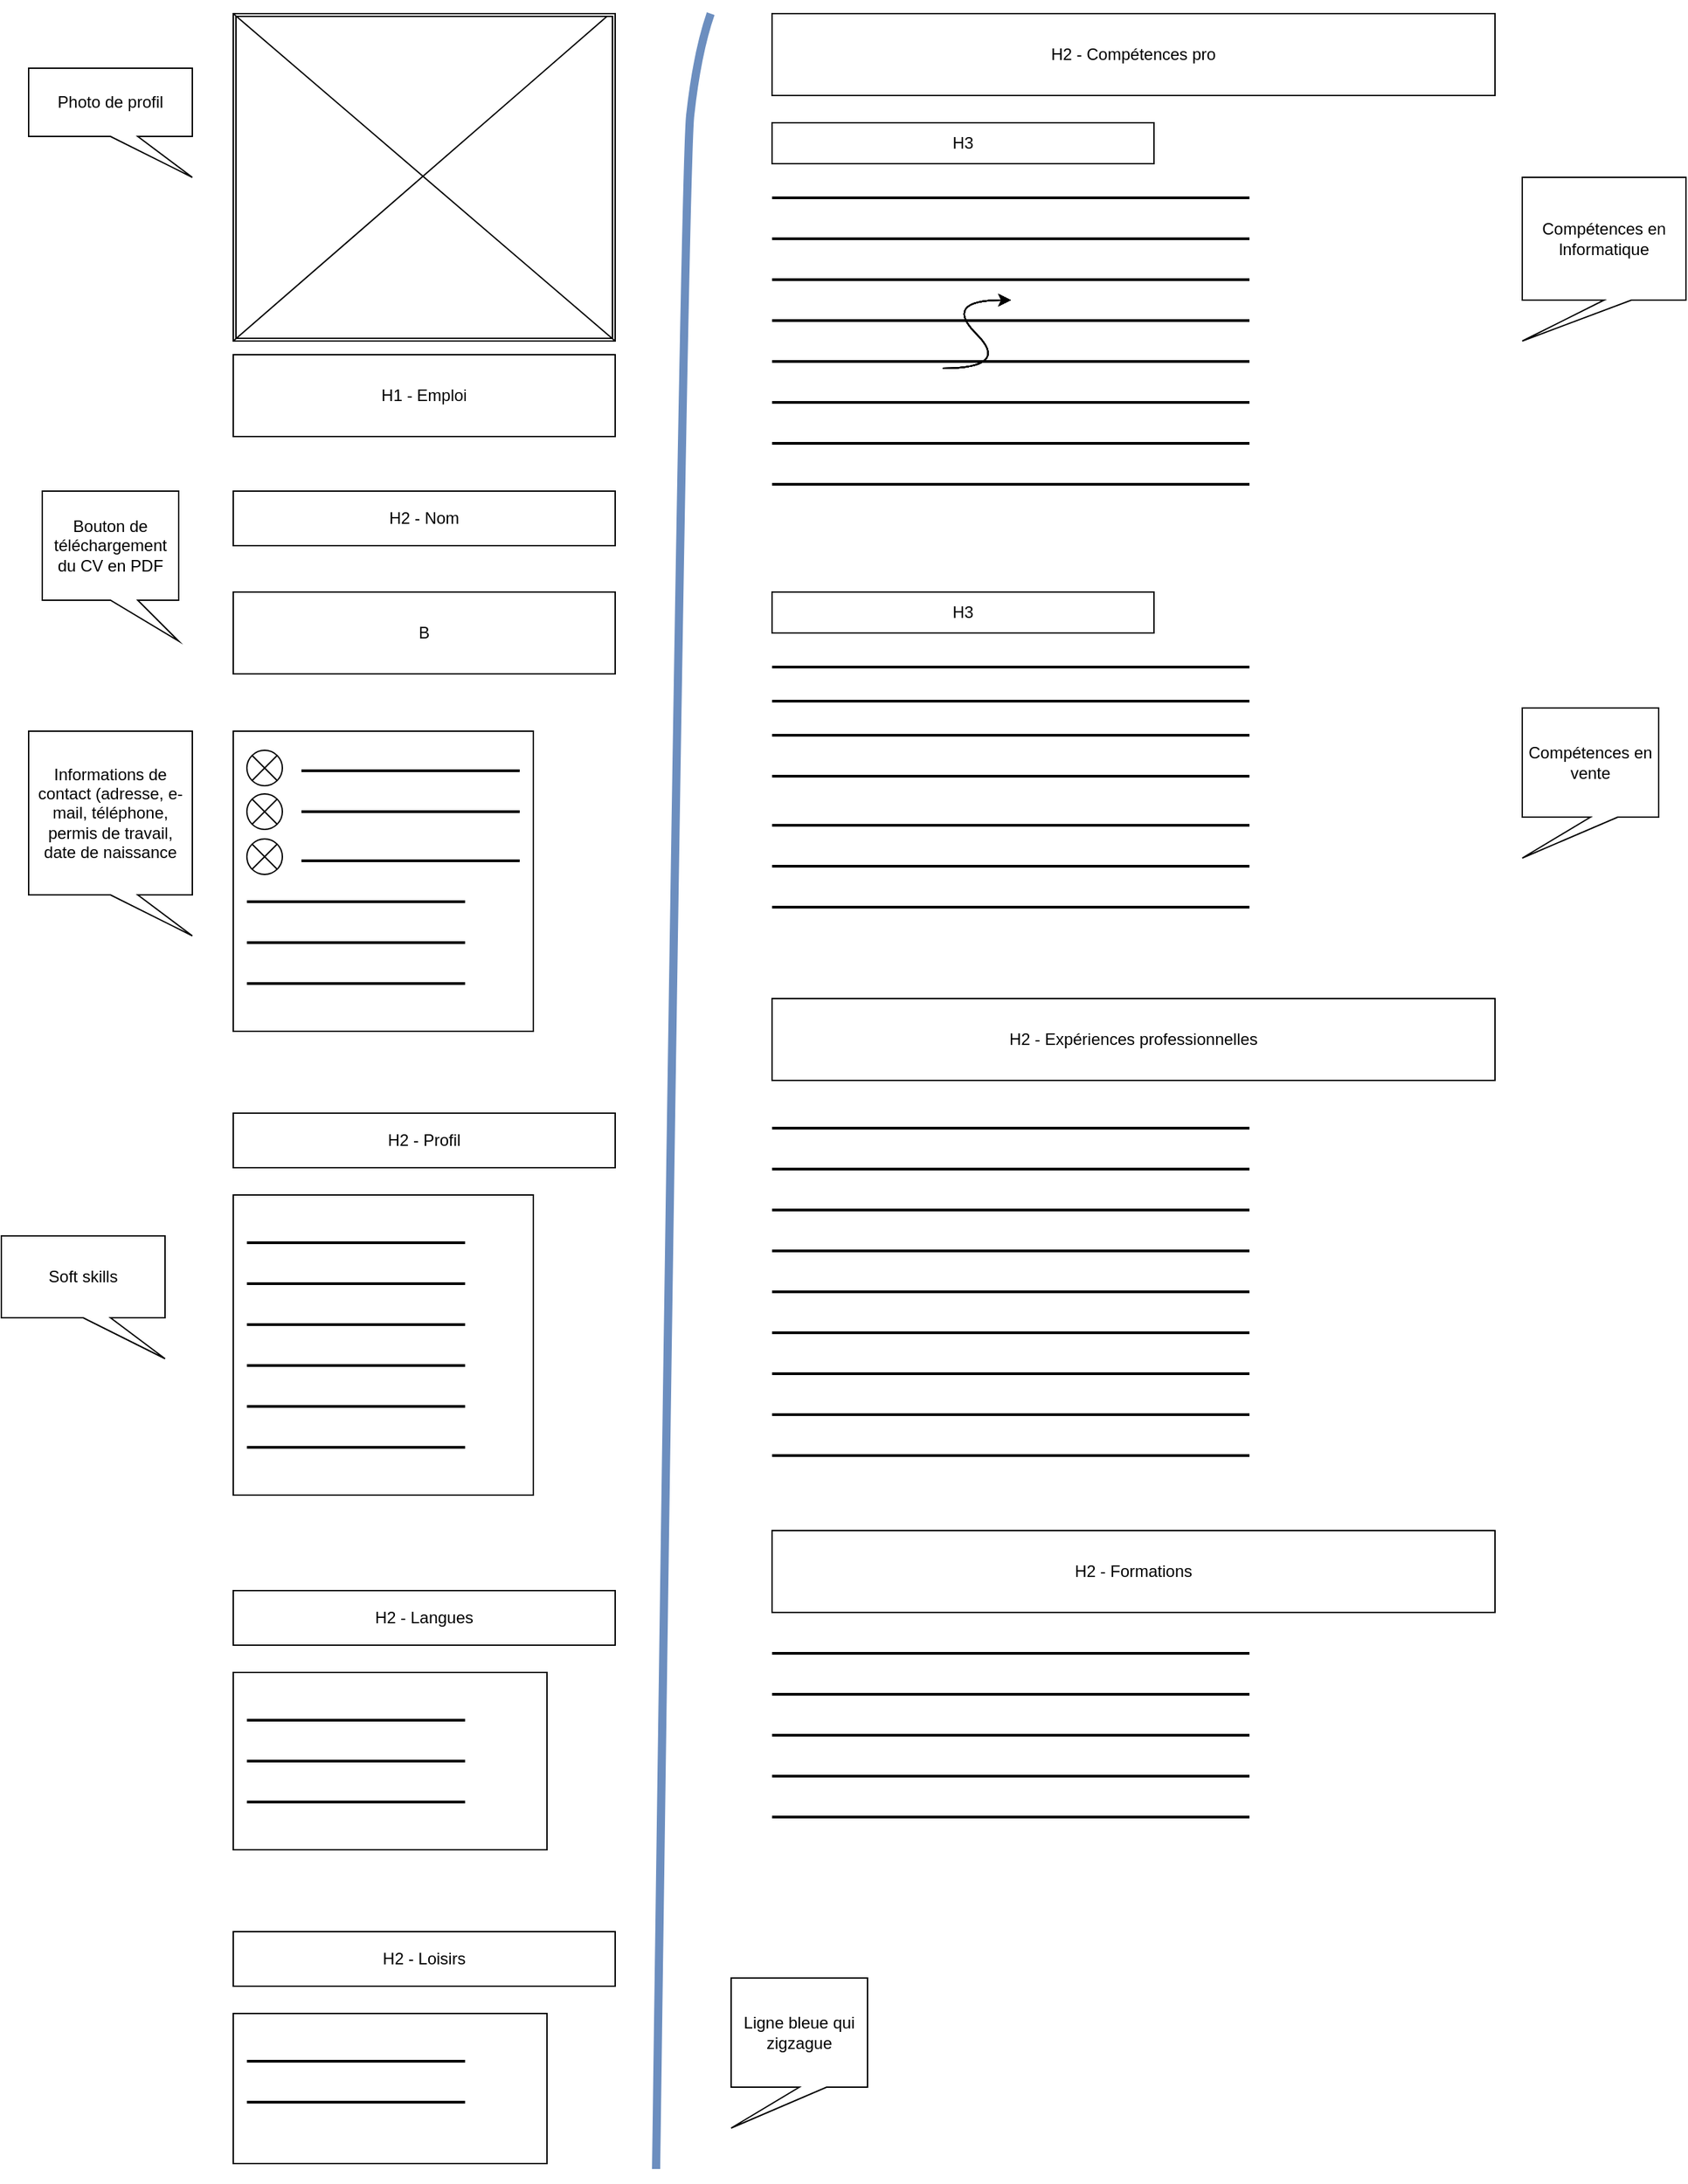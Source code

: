 <mxfile version="20.8.20" type="github">
  <diagram name="Page-1" id="1KevMGaUwc12stQSihPz">
    <mxGraphModel dx="2284" dy="737" grid="1" gridSize="10" guides="1" tooltips="1" connect="1" arrows="1" fold="1" page="1" pageScale="1" pageWidth="850" pageHeight="1100" math="0" shadow="0">
      <root>
        <mxCell id="0" />
        <mxCell id="1" parent="0" />
        <mxCell id="AbDWLXvCetcpgCDr8WIA-4" value="" style="rounded=0;whiteSpace=wrap;html=1;fillColor=none;strokeColor=none;" parent="1" vertex="1">
          <mxGeometry width="300" height="1600" as="geometry" />
        </mxCell>
        <mxCell id="7jnl_gE7uze0uzX-0y81-2" value="" style="shape=ext;double=1;rounded=0;whiteSpace=wrap;html=1;" parent="1" vertex="1">
          <mxGeometry x="10" y="10" width="280" height="240" as="geometry" />
        </mxCell>
        <mxCell id="7jnl_gE7uze0uzX-0y81-3" value="" style="endArrow=none;html=1;rounded=0;entryX=0.979;entryY=0.008;entryDx=0;entryDy=0;entryPerimeter=0;" parent="1" target="7jnl_gE7uze0uzX-0y81-2" edge="1">
          <mxGeometry width="50" height="50" relative="1" as="geometry">
            <mxPoint x="10" y="250" as="sourcePoint" />
            <mxPoint x="690" y="260" as="targetPoint" />
            <Array as="points">
              <mxPoint x="10" y="250" />
            </Array>
          </mxGeometry>
        </mxCell>
        <mxCell id="7jnl_gE7uze0uzX-0y81-4" value="" style="endArrow=none;html=1;rounded=0;entryX=0;entryY=0;entryDx=0;entryDy=0;exitX=1;exitY=1;exitDx=0;exitDy=0;" parent="1" source="7jnl_gE7uze0uzX-0y81-2" target="7jnl_gE7uze0uzX-0y81-2" edge="1">
          <mxGeometry width="50" height="50" relative="1" as="geometry">
            <mxPoint x="660" y="250" as="sourcePoint" />
            <mxPoint x="710" y="200" as="targetPoint" />
          </mxGeometry>
        </mxCell>
        <mxCell id="7jnl_gE7uze0uzX-0y81-11" value="" style="whiteSpace=wrap;html=1;aspect=fixed;" parent="1" vertex="1">
          <mxGeometry x="10" y="536" width="220" height="220" as="geometry" />
        </mxCell>
        <mxCell id="7jnl_gE7uze0uzX-0y81-5" value="" style="line;strokeWidth=2;html=1;" parent="1" vertex="1">
          <mxGeometry x="20" y="656" width="160" height="10" as="geometry" />
        </mxCell>
        <mxCell id="7jnl_gE7uze0uzX-0y81-6" value="" style="line;strokeWidth=2;html=1;" parent="1" vertex="1">
          <mxGeometry x="60" y="626" width="160" height="10" as="geometry" />
        </mxCell>
        <mxCell id="7jnl_gE7uze0uzX-0y81-8" value="H2 - Compétences pro" style="rounded=0;whiteSpace=wrap;html=1;" parent="1" vertex="1">
          <mxGeometry x="405" y="10" width="530" height="60" as="geometry" />
        </mxCell>
        <mxCell id="7jnl_gE7uze0uzX-0y81-9" value="H1 - Emploi" style="rounded=0;whiteSpace=wrap;html=1;" parent="1" vertex="1">
          <mxGeometry x="10" y="260" width="280" height="60" as="geometry" />
        </mxCell>
        <mxCell id="7jnl_gE7uze0uzX-0y81-10" value="H2 - Nom" style="rounded=0;whiteSpace=wrap;html=1;" parent="1" vertex="1">
          <mxGeometry x="10" y="360" width="280" height="40" as="geometry" />
        </mxCell>
        <mxCell id="7jnl_gE7uze0uzX-0y81-12" value="" style="line;strokeWidth=2;html=1;" parent="1" vertex="1">
          <mxGeometry x="60" y="560" width="160" height="10" as="geometry" />
        </mxCell>
        <mxCell id="7jnl_gE7uze0uzX-0y81-13" value="" style="line;strokeWidth=2;html=1;" parent="1" vertex="1">
          <mxGeometry x="60" y="590" width="160" height="10" as="geometry" />
        </mxCell>
        <mxCell id="7jnl_gE7uze0uzX-0y81-14" value="H2 - Expériences professionnelles" style="rounded=0;whiteSpace=wrap;html=1;" parent="1" vertex="1">
          <mxGeometry x="405" y="732" width="530" height="60" as="geometry" />
        </mxCell>
        <mxCell id="7jnl_gE7uze0uzX-0y81-15" value="H2 - Formations" style="rounded=0;whiteSpace=wrap;html=1;" parent="1" vertex="1">
          <mxGeometry x="405" y="1122" width="530" height="60" as="geometry" />
        </mxCell>
        <mxCell id="7jnl_gE7uze0uzX-0y81-18" value="" style="line;strokeWidth=2;html=1;" parent="1" vertex="1">
          <mxGeometry x="20" y="686" width="160" height="10" as="geometry" />
        </mxCell>
        <mxCell id="7jnl_gE7uze0uzX-0y81-20" value="" style="line;strokeWidth=2;html=1;" parent="1" vertex="1">
          <mxGeometry x="20" y="716" width="160" height="10" as="geometry" />
        </mxCell>
        <mxCell id="7jnl_gE7uze0uzX-0y81-21" style="edgeStyle=orthogonalEdgeStyle;rounded=0;orthogonalLoop=1;jettySize=auto;html=1;exitX=0.5;exitY=1;exitDx=0;exitDy=0;" parent="1" source="7jnl_gE7uze0uzX-0y81-11" target="7jnl_gE7uze0uzX-0y81-11" edge="1">
          <mxGeometry relative="1" as="geometry" />
        </mxCell>
        <mxCell id="7jnl_gE7uze0uzX-0y81-22" value="H2 - Profil" style="rounded=0;whiteSpace=wrap;html=1;" parent="1" vertex="1">
          <mxGeometry x="10" y="816" width="280" height="40" as="geometry" />
        </mxCell>
        <mxCell id="7jnl_gE7uze0uzX-0y81-23" value="" style="whiteSpace=wrap;html=1;aspect=fixed;" parent="1" vertex="1">
          <mxGeometry x="10" y="876" width="220" height="220" as="geometry" />
        </mxCell>
        <mxCell id="7jnl_gE7uze0uzX-0y81-24" value="" style="line;strokeWidth=2;html=1;" parent="1" vertex="1">
          <mxGeometry x="20" y="906" width="160" height="10" as="geometry" />
        </mxCell>
        <mxCell id="7jnl_gE7uze0uzX-0y81-25" value="" style="line;strokeWidth=2;html=1;" parent="1" vertex="1">
          <mxGeometry x="20" y="936" width="160" height="10" as="geometry" />
        </mxCell>
        <mxCell id="7jnl_gE7uze0uzX-0y81-26" value="" style="line;strokeWidth=2;html=1;" parent="1" vertex="1">
          <mxGeometry x="20" y="966" width="160" height="10" as="geometry" />
        </mxCell>
        <mxCell id="7jnl_gE7uze0uzX-0y81-27" value="" style="line;strokeWidth=2;html=1;" parent="1" vertex="1">
          <mxGeometry x="20" y="996" width="160" height="10" as="geometry" />
        </mxCell>
        <mxCell id="7jnl_gE7uze0uzX-0y81-28" value="" style="line;strokeWidth=2;html=1;" parent="1" vertex="1">
          <mxGeometry x="20" y="1026" width="160" height="10" as="geometry" />
        </mxCell>
        <mxCell id="7jnl_gE7uze0uzX-0y81-29" value="" style="line;strokeWidth=2;html=1;" parent="1" vertex="1">
          <mxGeometry x="20" y="1056" width="160" height="10" as="geometry" />
        </mxCell>
        <mxCell id="7jnl_gE7uze0uzX-0y81-30" value="H2 - Langues" style="rounded=0;whiteSpace=wrap;html=1;" parent="1" vertex="1">
          <mxGeometry x="10" y="1166" width="280" height="40" as="geometry" />
        </mxCell>
        <mxCell id="7jnl_gE7uze0uzX-0y81-31" value="" style="rounded=0;whiteSpace=wrap;html=1;" parent="1" vertex="1">
          <mxGeometry x="10" y="1226" width="230" height="130" as="geometry" />
        </mxCell>
        <mxCell id="7jnl_gE7uze0uzX-0y81-32" value="" style="line;strokeWidth=2;html=1;" parent="1" vertex="1">
          <mxGeometry x="20" y="1256" width="160" height="10" as="geometry" />
        </mxCell>
        <mxCell id="7jnl_gE7uze0uzX-0y81-33" value="" style="line;strokeWidth=2;html=1;" parent="1" vertex="1">
          <mxGeometry x="20" y="1286" width="160" height="10" as="geometry" />
        </mxCell>
        <mxCell id="7jnl_gE7uze0uzX-0y81-34" value="" style="line;strokeWidth=2;html=1;" parent="1" vertex="1">
          <mxGeometry x="20" y="1316" width="160" height="10" as="geometry" />
        </mxCell>
        <mxCell id="7jnl_gE7uze0uzX-0y81-35" value="H2 - Loisirs" style="rounded=0;whiteSpace=wrap;html=1;" parent="1" vertex="1">
          <mxGeometry x="10" y="1416" width="280" height="40" as="geometry" />
        </mxCell>
        <mxCell id="7jnl_gE7uze0uzX-0y81-36" value="" style="rounded=0;whiteSpace=wrap;html=1;" parent="1" vertex="1">
          <mxGeometry x="10" y="1476" width="230" height="110" as="geometry" />
        </mxCell>
        <mxCell id="7jnl_gE7uze0uzX-0y81-37" value="" style="line;strokeWidth=2;html=1;" parent="1" vertex="1">
          <mxGeometry x="20" y="1506" width="160" height="10" as="geometry" />
        </mxCell>
        <mxCell id="7jnl_gE7uze0uzX-0y81-38" value="" style="line;strokeWidth=2;html=1;" parent="1" vertex="1">
          <mxGeometry x="20" y="1536" width="160" height="10" as="geometry" />
        </mxCell>
        <mxCell id="7jnl_gE7uze0uzX-0y81-39" value="Photo de profil" style="shape=callout;whiteSpace=wrap;html=1;perimeter=calloutPerimeter;position2=1;" parent="1" vertex="1">
          <mxGeometry x="-140" y="50" width="120" height="80" as="geometry" />
        </mxCell>
        <mxCell id="7jnl_gE7uze0uzX-0y81-40" value="Informations de contact (adresse, e-mail, téléphone, permis de travail, date de naissance" style="shape=callout;whiteSpace=wrap;html=1;perimeter=calloutPerimeter;position2=1;" parent="1" vertex="1">
          <mxGeometry x="-140" y="536" width="120" height="150" as="geometry" />
        </mxCell>
        <mxCell id="7jnl_gE7uze0uzX-0y81-41" value="Soft skills" style="shape=callout;whiteSpace=wrap;html=1;perimeter=calloutPerimeter;position2=1;" parent="1" vertex="1">
          <mxGeometry x="-160" y="906" width="120" height="90" as="geometry" />
        </mxCell>
        <mxCell id="7jnl_gE7uze0uzX-0y81-43" value="H3" style="rounded=0;whiteSpace=wrap;html=1;" parent="1" vertex="1">
          <mxGeometry x="405" y="90" width="280" height="30" as="geometry" />
        </mxCell>
        <mxCell id="7jnl_gE7uze0uzX-0y81-44" value="H3" style="rounded=0;whiteSpace=wrap;html=1;" parent="1" vertex="1">
          <mxGeometry x="405" y="434" width="280" height="30" as="geometry" />
        </mxCell>
        <mxCell id="7jnl_gE7uze0uzX-0y81-48" value="" style="line;strokeWidth=2;html=1;" parent="1" vertex="1">
          <mxGeometry x="405" y="170" width="350" height="10" as="geometry" />
        </mxCell>
        <mxCell id="7jnl_gE7uze0uzX-0y81-49" value="" style="line;strokeWidth=2;html=1;" parent="1" vertex="1">
          <mxGeometry x="405" y="140" width="350" height="10" as="geometry" />
        </mxCell>
        <mxCell id="7jnl_gE7uze0uzX-0y81-50" value="" style="line;strokeWidth=2;html=1;" parent="1" vertex="1">
          <mxGeometry x="405" y="200" width="350" height="10" as="geometry" />
        </mxCell>
        <mxCell id="7jnl_gE7uze0uzX-0y81-51" value="" style="line;strokeWidth=2;html=1;" parent="1" vertex="1">
          <mxGeometry x="405" y="230" width="350" height="10" as="geometry" />
        </mxCell>
        <mxCell id="7jnl_gE7uze0uzX-0y81-52" value="" style="line;strokeWidth=2;html=1;" parent="1" vertex="1">
          <mxGeometry x="405" y="260" width="350" height="10" as="geometry" />
        </mxCell>
        <mxCell id="7jnl_gE7uze0uzX-0y81-53" value="Compétences en lnformatique" style="shape=callout;whiteSpace=wrap;html=1;perimeter=calloutPerimeter;position2=0;" parent="1" vertex="1">
          <mxGeometry x="955" y="130" width="120" height="120" as="geometry" />
        </mxCell>
        <mxCell id="7jnl_gE7uze0uzX-0y81-54" value="Compétences en vente" style="shape=callout;whiteSpace=wrap;html=1;perimeter=calloutPerimeter;position2=0;" parent="1" vertex="1">
          <mxGeometry x="955" y="519" width="100" height="110" as="geometry" />
        </mxCell>
        <mxCell id="7jnl_gE7uze0uzX-0y81-55" value="" style="line;strokeWidth=2;html=1;" parent="1" vertex="1">
          <mxGeometry x="405" y="484" width="350" height="10" as="geometry" />
        </mxCell>
        <mxCell id="7jnl_gE7uze0uzX-0y81-56" value="" style="line;strokeWidth=2;html=1;" parent="1" vertex="1">
          <mxGeometry x="405" y="509" width="350" height="10" as="geometry" />
        </mxCell>
        <mxCell id="7jnl_gE7uze0uzX-0y81-57" value="" style="line;strokeWidth=2;html=1;" parent="1" vertex="1">
          <mxGeometry x="405" y="822" width="350" height="10" as="geometry" />
        </mxCell>
        <mxCell id="7jnl_gE7uze0uzX-0y81-58" value="" style="line;strokeWidth=2;html=1;" parent="1" vertex="1">
          <mxGeometry x="405" y="852" width="350" height="10" as="geometry" />
        </mxCell>
        <mxCell id="7jnl_gE7uze0uzX-0y81-59" value="" style="line;strokeWidth=2;html=1;" parent="1" vertex="1">
          <mxGeometry x="405" y="882" width="350" height="10" as="geometry" />
        </mxCell>
        <mxCell id="7jnl_gE7uze0uzX-0y81-60" value="" style="line;strokeWidth=2;html=1;" parent="1" vertex="1">
          <mxGeometry x="405" y="912" width="350" height="10" as="geometry" />
        </mxCell>
        <mxCell id="7jnl_gE7uze0uzX-0y81-61" value="" style="line;strokeWidth=2;html=1;" parent="1" vertex="1">
          <mxGeometry x="405" y="942" width="350" height="10" as="geometry" />
        </mxCell>
        <mxCell id="7jnl_gE7uze0uzX-0y81-62" value="" style="line;strokeWidth=2;html=1;" parent="1" vertex="1">
          <mxGeometry x="405" y="972" width="350" height="10" as="geometry" />
        </mxCell>
        <mxCell id="7jnl_gE7uze0uzX-0y81-63" value="" style="line;strokeWidth=2;html=1;" parent="1" vertex="1">
          <mxGeometry x="405" y="1002" width="350" height="10" as="geometry" />
        </mxCell>
        <mxCell id="7jnl_gE7uze0uzX-0y81-64" value="" style="line;strokeWidth=2;html=1;" parent="1" vertex="1">
          <mxGeometry x="405" y="1032" width="350" height="10" as="geometry" />
        </mxCell>
        <mxCell id="7jnl_gE7uze0uzX-0y81-65" value="" style="line;strokeWidth=2;html=1;" parent="1" vertex="1">
          <mxGeometry x="405" y="1062" width="350" height="10" as="geometry" />
        </mxCell>
        <mxCell id="7jnl_gE7uze0uzX-0y81-66" value="" style="line;strokeWidth=2;html=1;" parent="1" vertex="1">
          <mxGeometry x="405" y="534" width="350" height="10" as="geometry" />
        </mxCell>
        <mxCell id="7jnl_gE7uze0uzX-0y81-67" value="" style="line;strokeWidth=2;html=1;" parent="1" vertex="1">
          <mxGeometry x="405" y="564" width="350" height="10" as="geometry" />
        </mxCell>
        <mxCell id="7jnl_gE7uze0uzX-0y81-68" value="" style="line;strokeWidth=2;html=1;" parent="1" vertex="1">
          <mxGeometry x="405" y="1207" width="350" height="10" as="geometry" />
        </mxCell>
        <mxCell id="7jnl_gE7uze0uzX-0y81-69" value="" style="line;strokeWidth=2;html=1;" parent="1" vertex="1">
          <mxGeometry x="405" y="1237" width="350" height="10" as="geometry" />
        </mxCell>
        <mxCell id="7jnl_gE7uze0uzX-0y81-70" value="" style="line;strokeWidth=2;html=1;" parent="1" vertex="1">
          <mxGeometry x="405" y="1267" width="350" height="10" as="geometry" />
        </mxCell>
        <mxCell id="7jnl_gE7uze0uzX-0y81-71" value="" style="line;strokeWidth=2;html=1;" parent="1" vertex="1">
          <mxGeometry x="405" y="1297" width="350" height="10" as="geometry" />
        </mxCell>
        <mxCell id="7jnl_gE7uze0uzX-0y81-72" value="" style="line;strokeWidth=2;html=1;" parent="1" vertex="1">
          <mxGeometry x="405" y="1327" width="350" height="10" as="geometry" />
        </mxCell>
        <mxCell id="7jnl_gE7uze0uzX-0y81-73" value="" style="line;strokeWidth=2;html=1;" parent="1" vertex="1">
          <mxGeometry x="405" y="600" width="350" height="10" as="geometry" />
        </mxCell>
        <mxCell id="7jnl_gE7uze0uzX-0y81-74" value="" style="line;strokeWidth=2;html=1;" parent="1" vertex="1">
          <mxGeometry x="405" y="630" width="350" height="10" as="geometry" />
        </mxCell>
        <mxCell id="7jnl_gE7uze0uzX-0y81-75" value="" style="line;strokeWidth=2;html=1;" parent="1" vertex="1">
          <mxGeometry x="405" y="660" width="350" height="10" as="geometry" />
        </mxCell>
        <mxCell id="7jnl_gE7uze0uzX-0y81-76" value="" style="line;strokeWidth=2;html=1;" parent="1" vertex="1">
          <mxGeometry x="405" y="290" width="350" height="10" as="geometry" />
        </mxCell>
        <mxCell id="7jnl_gE7uze0uzX-0y81-77" value="" style="line;strokeWidth=2;html=1;" parent="1" vertex="1">
          <mxGeometry x="405" y="320" width="350" height="10" as="geometry" />
        </mxCell>
        <mxCell id="7jnl_gE7uze0uzX-0y81-78" value="" style="line;strokeWidth=2;html=1;" parent="1" vertex="1">
          <mxGeometry x="405" y="350" width="350" height="10" as="geometry" />
        </mxCell>
        <mxCell id="7jnl_gE7uze0uzX-0y81-79" value="B" style="rounded=0;whiteSpace=wrap;html=1;" parent="1" vertex="1">
          <mxGeometry x="10" y="434" width="280" height="60" as="geometry" />
        </mxCell>
        <mxCell id="7jnl_gE7uze0uzX-0y81-81" value="Bouton de téléchargement du CV en PDF" style="shape=callout;whiteSpace=wrap;html=1;perimeter=calloutPerimeter;position2=1;" parent="1" vertex="1">
          <mxGeometry x="-130" y="360" width="100" height="110" as="geometry" />
        </mxCell>
        <mxCell id="Cvl7oAadZl_0p-2KAOBI-1" value="" style="shape=sumEllipse;perimeter=ellipsePerimeter;whiteSpace=wrap;html=1;backgroundOutline=1;" parent="1" vertex="1">
          <mxGeometry x="20" y="550" width="26" height="26" as="geometry" />
        </mxCell>
        <mxCell id="Cvl7oAadZl_0p-2KAOBI-2" value="" style="shape=sumEllipse;perimeter=ellipsePerimeter;whiteSpace=wrap;html=1;backgroundOutline=1;" parent="1" vertex="1">
          <mxGeometry x="20" y="582" width="26" height="26" as="geometry" />
        </mxCell>
        <mxCell id="Cvl7oAadZl_0p-2KAOBI-3" value="" style="shape=sumEllipse;perimeter=ellipsePerimeter;whiteSpace=wrap;html=1;backgroundOutline=1;" parent="1" vertex="1">
          <mxGeometry x="20" y="615" width="26" height="26" as="geometry" />
        </mxCell>
        <mxCell id="BpnwZ-5BETjFq2xME-9A-1" value="" style="curved=1;endArrow=classic;html=1;rounded=0;" edge="1" parent="1">
          <mxGeometry width="50" height="50" relative="1" as="geometry">
            <mxPoint x="530" y="270" as="sourcePoint" />
            <mxPoint x="580" y="220" as="targetPoint" />
            <Array as="points">
              <mxPoint x="580" y="270" />
              <mxPoint x="530" y="220" />
            </Array>
          </mxGeometry>
        </mxCell>
        <mxCell id="BpnwZ-5BETjFq2xME-9A-2" value="" style="curved=1;endArrow=classic;html=1;rounded=0;" edge="1" parent="1">
          <mxGeometry width="50" height="50" relative="1" as="geometry">
            <mxPoint x="530" y="270" as="sourcePoint" />
            <mxPoint x="580" y="220" as="targetPoint" />
            <Array as="points">
              <mxPoint x="580" y="270" />
              <mxPoint x="530" y="220" />
            </Array>
          </mxGeometry>
        </mxCell>
        <mxCell id="BpnwZ-5BETjFq2xME-9A-3" value="" style="curved=1;endArrow=classic;html=1;rounded=0;" edge="1" parent="1">
          <mxGeometry width="50" height="50" relative="1" as="geometry">
            <mxPoint x="530" y="270" as="sourcePoint" />
            <mxPoint x="580" y="220" as="targetPoint" />
            <Array as="points">
              <mxPoint x="580" y="270" />
              <mxPoint x="530" y="220" />
            </Array>
          </mxGeometry>
        </mxCell>
        <mxCell id="BpnwZ-5BETjFq2xME-9A-4" value="" style="curved=1;endArrow=classic;html=1;rounded=0;" edge="1" parent="1">
          <mxGeometry width="50" height="50" relative="1" as="geometry">
            <mxPoint x="530" y="270" as="sourcePoint" />
            <mxPoint x="580" y="220" as="targetPoint" />
            <Array as="points">
              <mxPoint x="580" y="270" />
              <mxPoint x="530" y="220" />
            </Array>
          </mxGeometry>
        </mxCell>
        <mxCell id="BpnwZ-5BETjFq2xME-9A-5" value="" style="curved=1;endArrow=classic;html=1;rounded=0;" edge="1" parent="1">
          <mxGeometry width="50" height="50" relative="1" as="geometry">
            <mxPoint x="530" y="270" as="sourcePoint" />
            <mxPoint x="580" y="220" as="targetPoint" />
            <Array as="points">
              <mxPoint x="580" y="270" />
              <mxPoint x="530" y="220" />
            </Array>
          </mxGeometry>
        </mxCell>
        <mxCell id="BpnwZ-5BETjFq2xME-9A-6" value="" style="curved=1;endArrow=classic;html=1;rounded=0;" edge="1" parent="1">
          <mxGeometry width="50" height="50" relative="1" as="geometry">
            <mxPoint x="530" y="270" as="sourcePoint" />
            <mxPoint x="580" y="220" as="targetPoint" />
            <Array as="points">
              <mxPoint x="580" y="270" />
              <mxPoint x="530" y="220" />
            </Array>
          </mxGeometry>
        </mxCell>
        <mxCell id="BpnwZ-5BETjFq2xME-9A-7" value="" style="curved=1;endArrow=classic;html=1;rounded=0;" edge="1" parent="1">
          <mxGeometry width="50" height="50" relative="1" as="geometry">
            <mxPoint x="530" y="270" as="sourcePoint" />
            <mxPoint x="580" y="220" as="targetPoint" />
            <Array as="points">
              <mxPoint x="580" y="270" />
              <mxPoint x="530" y="220" />
            </Array>
          </mxGeometry>
        </mxCell>
        <mxCell id="BpnwZ-5BETjFq2xME-9A-8" value="" style="curved=1;endArrow=none;html=1;rounded=0;endFill=0;strokeWidth=6;fillColor=#dae8fc;strokeColor=#6c8ebf;" edge="1" parent="1">
          <mxGeometry width="50" height="50" relative="1" as="geometry">
            <mxPoint x="320" y="1590" as="sourcePoint" />
            <mxPoint x="360" y="10" as="targetPoint" />
            <Array as="points">
              <mxPoint x="340" y="130" />
              <mxPoint x="350" y="39" />
            </Array>
          </mxGeometry>
        </mxCell>
        <mxCell id="BpnwZ-5BETjFq2xME-9A-10" value="Ligne bleue qui zigzague" style="shape=callout;whiteSpace=wrap;html=1;perimeter=calloutPerimeter;position2=0;" vertex="1" parent="1">
          <mxGeometry x="375" y="1450" width="100" height="110" as="geometry" />
        </mxCell>
      </root>
    </mxGraphModel>
  </diagram>
</mxfile>
